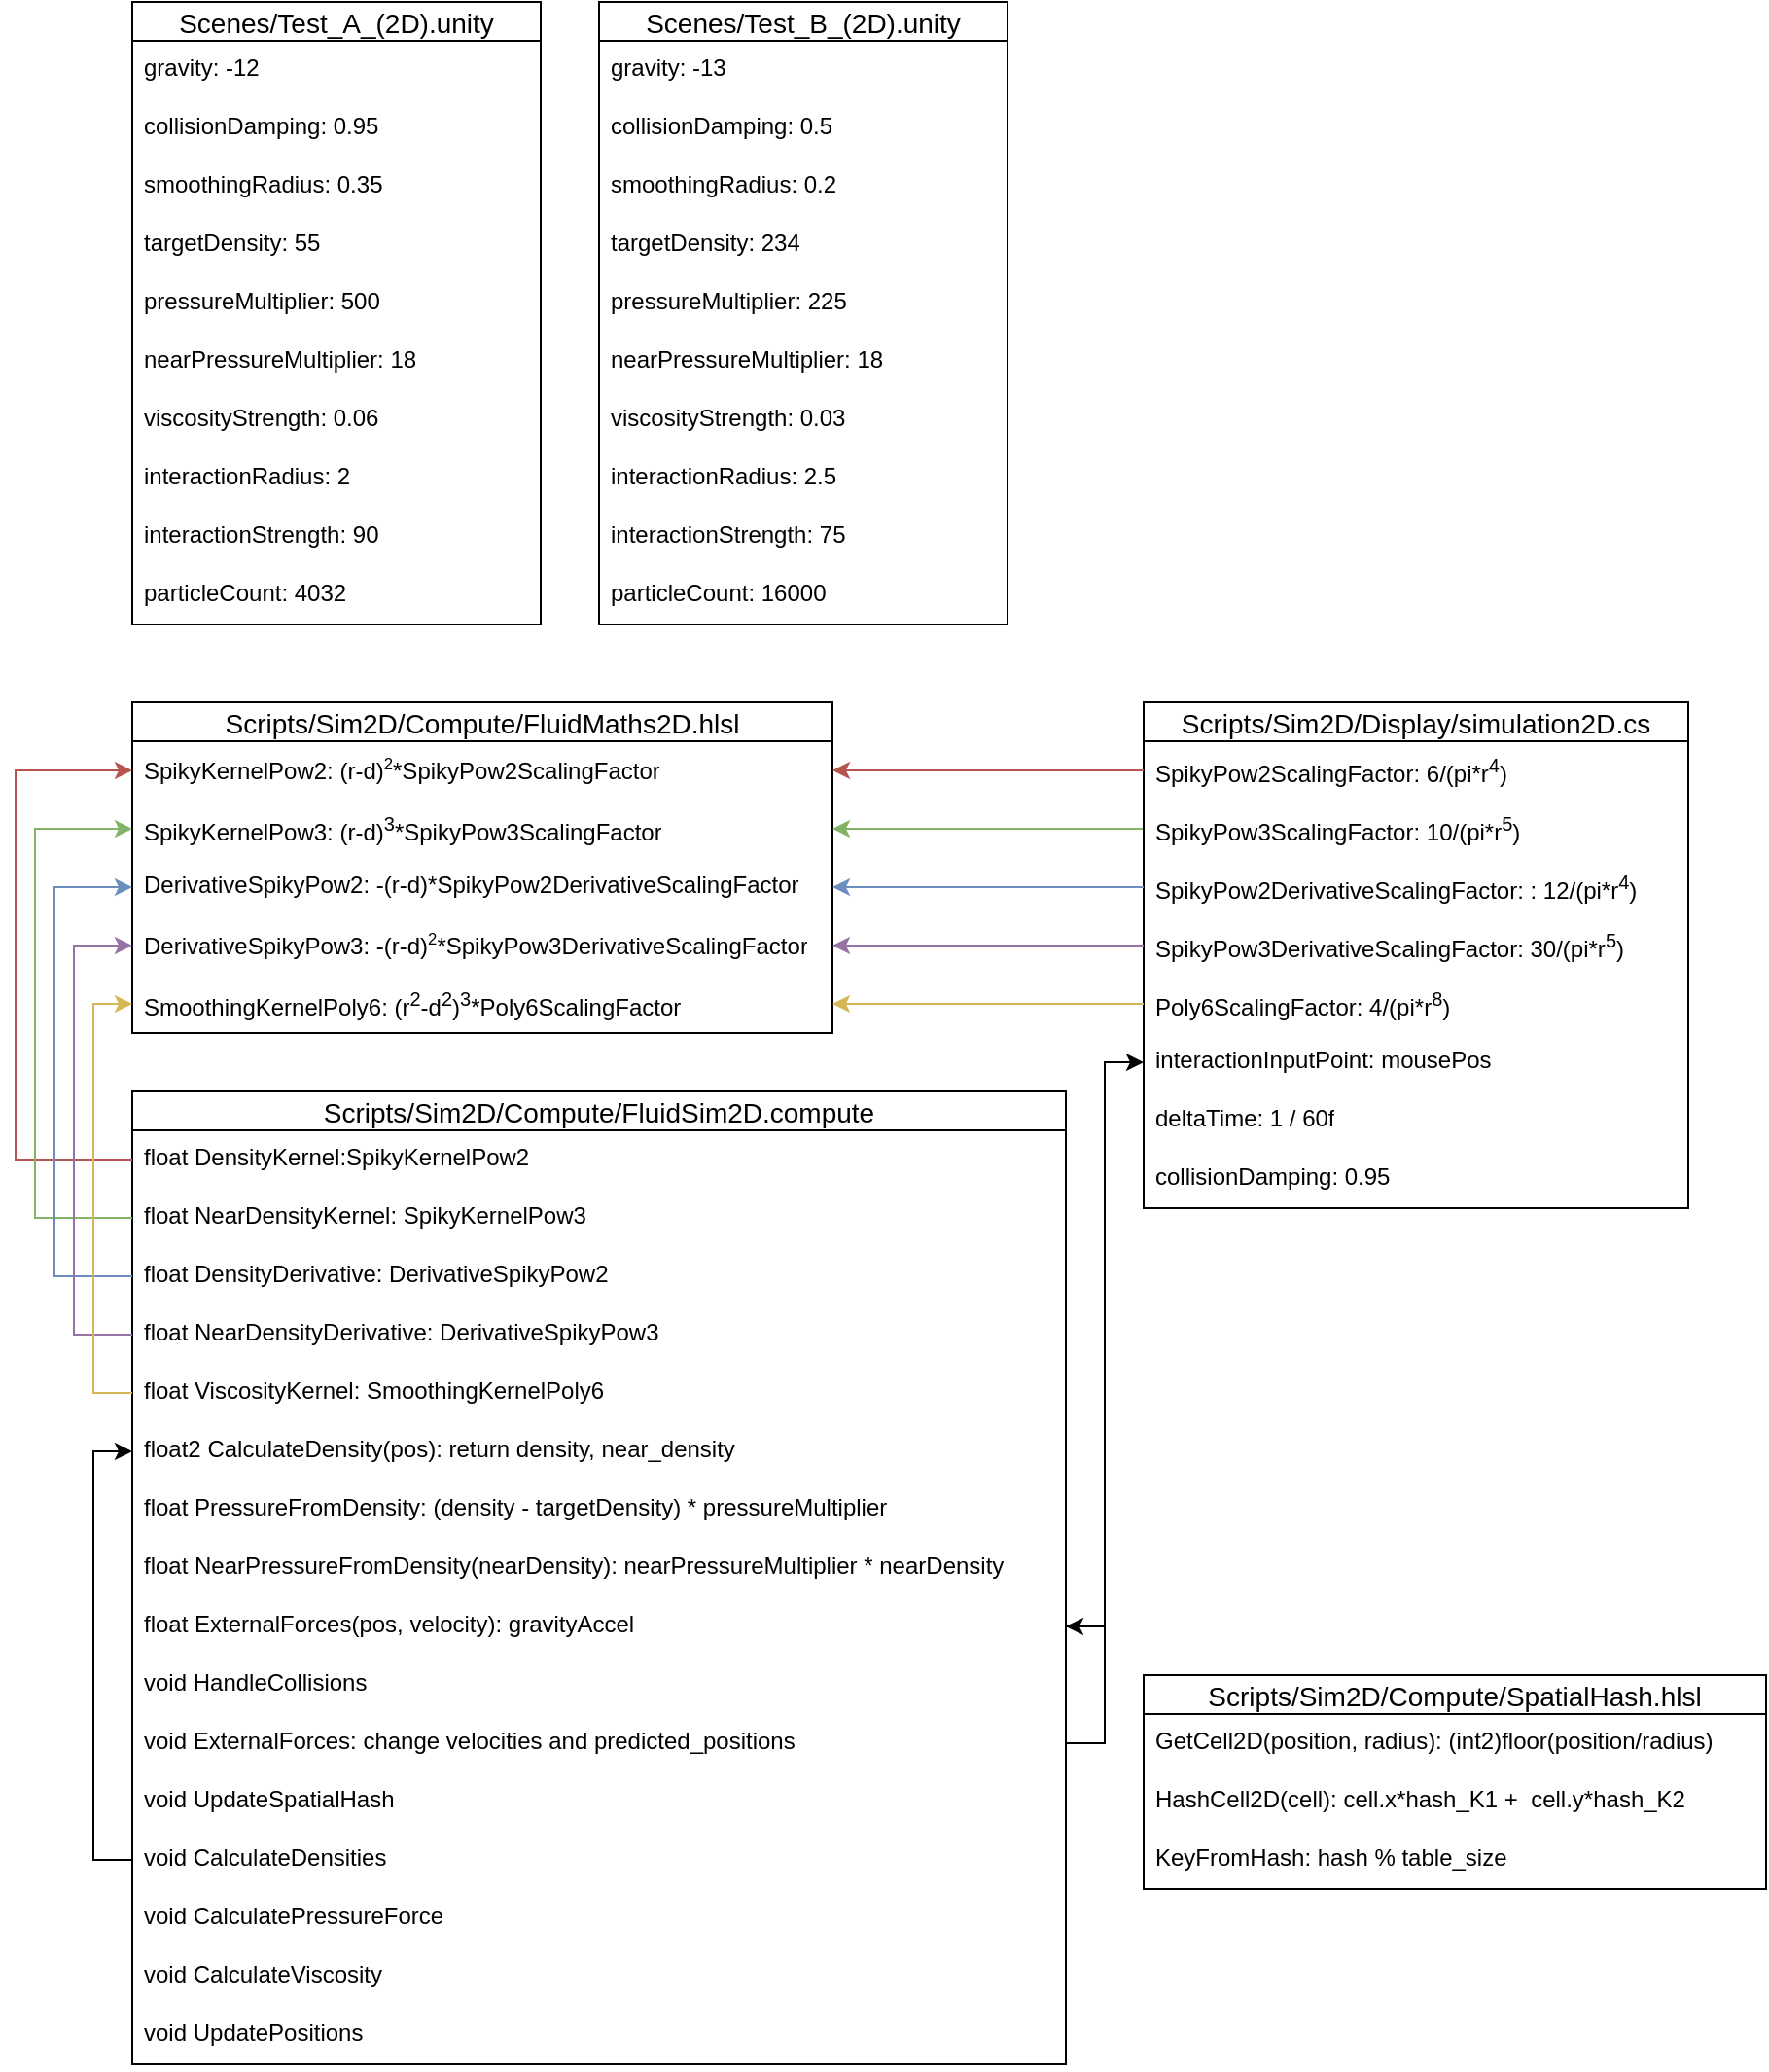<mxfile version="24.4.0" type="github">
  <diagram name="Seite-1" id="v6ZPsdcwCDBlFDGAQIbR">
    <mxGraphModel dx="989" dy="580" grid="1" gridSize="10" guides="1" tooltips="1" connect="1" arrows="1" fold="1" page="1" pageScale="1" pageWidth="2339" pageHeight="3300" math="0" shadow="0">
      <root>
        <mxCell id="0" />
        <mxCell id="1" parent="0" />
        <mxCell id="cowYSEw6Y3cWSE5Tdi7J-1" value="Scenes/Test_A_(2D).unity" style="swimlane;fontStyle=0;childLayout=stackLayout;horizontal=1;startSize=20;horizontalStack=0;resizeParent=1;resizeParentMax=0;resizeLast=0;collapsible=1;marginBottom=0;align=center;fontSize=14;" parent="1" vertex="1">
          <mxGeometry x="80" y="40" width="210" height="320" as="geometry" />
        </mxCell>
        <mxCell id="cowYSEw6Y3cWSE5Tdi7J-3" value="gravity: -12" style="text;strokeColor=none;fillColor=none;spacingLeft=4;spacingRight=4;overflow=hidden;rotatable=0;points=[[0,0.5],[1,0.5]];portConstraint=eastwest;fontSize=12;whiteSpace=wrap;html=1;" parent="cowYSEw6Y3cWSE5Tdi7J-1" vertex="1">
          <mxGeometry y="20" width="210" height="30" as="geometry" />
        </mxCell>
        <mxCell id="cowYSEw6Y3cWSE5Tdi7J-4" value="collisionDamping: 0.95" style="text;strokeColor=none;fillColor=none;spacingLeft=4;spacingRight=4;overflow=hidden;rotatable=0;points=[[0,0.5],[1,0.5]];portConstraint=eastwest;fontSize=12;whiteSpace=wrap;html=1;" parent="cowYSEw6Y3cWSE5Tdi7J-1" vertex="1">
          <mxGeometry y="50" width="210" height="30" as="geometry" />
        </mxCell>
        <mxCell id="cowYSEw6Y3cWSE5Tdi7J-5" value="smoothingRadius: 0.35" style="text;strokeColor=none;fillColor=none;spacingLeft=4;spacingRight=4;overflow=hidden;rotatable=0;points=[[0,0.5],[1,0.5]];portConstraint=eastwest;fontSize=12;whiteSpace=wrap;html=1;" parent="cowYSEw6Y3cWSE5Tdi7J-1" vertex="1">
          <mxGeometry y="80" width="210" height="30" as="geometry" />
        </mxCell>
        <mxCell id="cowYSEw6Y3cWSE5Tdi7J-6" value="targetDensity: 55" style="text;strokeColor=none;fillColor=none;spacingLeft=4;spacingRight=4;overflow=hidden;rotatable=0;points=[[0,0.5],[1,0.5]];portConstraint=eastwest;fontSize=12;whiteSpace=wrap;html=1;" parent="cowYSEw6Y3cWSE5Tdi7J-1" vertex="1">
          <mxGeometry y="110" width="210" height="30" as="geometry" />
        </mxCell>
        <mxCell id="cowYSEw6Y3cWSE5Tdi7J-7" value="pressureMultiplier: 500" style="text;strokeColor=none;fillColor=none;spacingLeft=4;spacingRight=4;overflow=hidden;rotatable=0;points=[[0,0.5],[1,0.5]];portConstraint=eastwest;fontSize=12;whiteSpace=wrap;html=1;" parent="cowYSEw6Y3cWSE5Tdi7J-1" vertex="1">
          <mxGeometry y="140" width="210" height="30" as="geometry" />
        </mxCell>
        <mxCell id="cowYSEw6Y3cWSE5Tdi7J-8" value="nearPressureMultiplier: 18" style="text;strokeColor=none;fillColor=none;spacingLeft=4;spacingRight=4;overflow=hidden;rotatable=0;points=[[0,0.5],[1,0.5]];portConstraint=eastwest;fontSize=12;whiteSpace=wrap;html=1;" parent="cowYSEw6Y3cWSE5Tdi7J-1" vertex="1">
          <mxGeometry y="170" width="210" height="30" as="geometry" />
        </mxCell>
        <mxCell id="cowYSEw6Y3cWSE5Tdi7J-9" value="viscosityStrength: 0.06" style="text;strokeColor=none;fillColor=none;spacingLeft=4;spacingRight=4;overflow=hidden;rotatable=0;points=[[0,0.5],[1,0.5]];portConstraint=eastwest;fontSize=12;whiteSpace=wrap;html=1;" parent="cowYSEw6Y3cWSE5Tdi7J-1" vertex="1">
          <mxGeometry y="200" width="210" height="30" as="geometry" />
        </mxCell>
        <mxCell id="cowYSEw6Y3cWSE5Tdi7J-10" value="interactionRadius: 2" style="text;strokeColor=none;fillColor=none;spacingLeft=4;spacingRight=4;overflow=hidden;rotatable=0;points=[[0,0.5],[1,0.5]];portConstraint=eastwest;fontSize=12;whiteSpace=wrap;html=1;" parent="cowYSEw6Y3cWSE5Tdi7J-1" vertex="1">
          <mxGeometry y="230" width="210" height="30" as="geometry" />
        </mxCell>
        <mxCell id="cowYSEw6Y3cWSE5Tdi7J-11" value="interactionStrength: 90" style="text;strokeColor=none;fillColor=none;spacingLeft=4;spacingRight=4;overflow=hidden;rotatable=0;points=[[0,0.5],[1,0.5]];portConstraint=eastwest;fontSize=12;whiteSpace=wrap;html=1;" parent="cowYSEw6Y3cWSE5Tdi7J-1" vertex="1">
          <mxGeometry y="260" width="210" height="30" as="geometry" />
        </mxCell>
        <mxCell id="g5756grNRRPCR5pmTg9r-1" value="particleCount: 4032" style="text;strokeColor=none;fillColor=none;spacingLeft=4;spacingRight=4;overflow=hidden;rotatable=0;points=[[0,0.5],[1,0.5]];portConstraint=eastwest;fontSize=12;whiteSpace=wrap;html=1;" vertex="1" parent="cowYSEw6Y3cWSE5Tdi7J-1">
          <mxGeometry y="290" width="210" height="30" as="geometry" />
        </mxCell>
        <mxCell id="cowYSEw6Y3cWSE5Tdi7J-13" value="Scenes/Test_B_(2D).unity" style="swimlane;fontStyle=0;childLayout=stackLayout;horizontal=1;startSize=20;horizontalStack=0;resizeParent=1;resizeParentMax=0;resizeLast=0;collapsible=1;marginBottom=0;align=center;fontSize=14;" parent="1" vertex="1">
          <mxGeometry x="320" y="40" width="210" height="320" as="geometry" />
        </mxCell>
        <mxCell id="cowYSEw6Y3cWSE5Tdi7J-14" value="gravity: -13" style="text;strokeColor=none;fillColor=none;spacingLeft=4;spacingRight=4;overflow=hidden;rotatable=0;points=[[0,0.5],[1,0.5]];portConstraint=eastwest;fontSize=12;whiteSpace=wrap;html=1;" parent="cowYSEw6Y3cWSE5Tdi7J-13" vertex="1">
          <mxGeometry y="20" width="210" height="30" as="geometry" />
        </mxCell>
        <mxCell id="cowYSEw6Y3cWSE5Tdi7J-15" value="collisionDamping: 0.5" style="text;strokeColor=none;fillColor=none;spacingLeft=4;spacingRight=4;overflow=hidden;rotatable=0;points=[[0,0.5],[1,0.5]];portConstraint=eastwest;fontSize=12;whiteSpace=wrap;html=1;" parent="cowYSEw6Y3cWSE5Tdi7J-13" vertex="1">
          <mxGeometry y="50" width="210" height="30" as="geometry" />
        </mxCell>
        <mxCell id="cowYSEw6Y3cWSE5Tdi7J-16" value="smoothingRadius: 0.2" style="text;strokeColor=none;fillColor=none;spacingLeft=4;spacingRight=4;overflow=hidden;rotatable=0;points=[[0,0.5],[1,0.5]];portConstraint=eastwest;fontSize=12;whiteSpace=wrap;html=1;" parent="cowYSEw6Y3cWSE5Tdi7J-13" vertex="1">
          <mxGeometry y="80" width="210" height="30" as="geometry" />
        </mxCell>
        <mxCell id="cowYSEw6Y3cWSE5Tdi7J-17" value="targetDensity: 234" style="text;strokeColor=none;fillColor=none;spacingLeft=4;spacingRight=4;overflow=hidden;rotatable=0;points=[[0,0.5],[1,0.5]];portConstraint=eastwest;fontSize=12;whiteSpace=wrap;html=1;" parent="cowYSEw6Y3cWSE5Tdi7J-13" vertex="1">
          <mxGeometry y="110" width="210" height="30" as="geometry" />
        </mxCell>
        <mxCell id="cowYSEw6Y3cWSE5Tdi7J-18" value="pressureMultiplier: 225" style="text;strokeColor=none;fillColor=none;spacingLeft=4;spacingRight=4;overflow=hidden;rotatable=0;points=[[0,0.5],[1,0.5]];portConstraint=eastwest;fontSize=12;whiteSpace=wrap;html=1;" parent="cowYSEw6Y3cWSE5Tdi7J-13" vertex="1">
          <mxGeometry y="140" width="210" height="30" as="geometry" />
        </mxCell>
        <mxCell id="cowYSEw6Y3cWSE5Tdi7J-19" value="nearPressureMultiplier: 18" style="text;strokeColor=none;fillColor=none;spacingLeft=4;spacingRight=4;overflow=hidden;rotatable=0;points=[[0,0.5],[1,0.5]];portConstraint=eastwest;fontSize=12;whiteSpace=wrap;html=1;" parent="cowYSEw6Y3cWSE5Tdi7J-13" vertex="1">
          <mxGeometry y="170" width="210" height="30" as="geometry" />
        </mxCell>
        <mxCell id="cowYSEw6Y3cWSE5Tdi7J-20" value="viscosityStrength: 0.03" style="text;strokeColor=none;fillColor=none;spacingLeft=4;spacingRight=4;overflow=hidden;rotatable=0;points=[[0,0.5],[1,0.5]];portConstraint=eastwest;fontSize=12;whiteSpace=wrap;html=1;" parent="cowYSEw6Y3cWSE5Tdi7J-13" vertex="1">
          <mxGeometry y="200" width="210" height="30" as="geometry" />
        </mxCell>
        <mxCell id="cowYSEw6Y3cWSE5Tdi7J-21" value="interactionRadius: 2.5" style="text;strokeColor=none;fillColor=none;spacingLeft=4;spacingRight=4;overflow=hidden;rotatable=0;points=[[0,0.5],[1,0.5]];portConstraint=eastwest;fontSize=12;whiteSpace=wrap;html=1;" parent="cowYSEw6Y3cWSE5Tdi7J-13" vertex="1">
          <mxGeometry y="230" width="210" height="30" as="geometry" />
        </mxCell>
        <mxCell id="cowYSEw6Y3cWSE5Tdi7J-22" value="interactionStrength: 75" style="text;strokeColor=none;fillColor=none;spacingLeft=4;spacingRight=4;overflow=hidden;rotatable=0;points=[[0,0.5],[1,0.5]];portConstraint=eastwest;fontSize=12;whiteSpace=wrap;html=1;" parent="cowYSEw6Y3cWSE5Tdi7J-13" vertex="1">
          <mxGeometry y="260" width="210" height="30" as="geometry" />
        </mxCell>
        <mxCell id="g5756grNRRPCR5pmTg9r-2" value="particleCount: 16000" style="text;strokeColor=none;fillColor=none;spacingLeft=4;spacingRight=4;overflow=hidden;rotatable=0;points=[[0,0.5],[1,0.5]];portConstraint=eastwest;fontSize=12;whiteSpace=wrap;html=1;" vertex="1" parent="cowYSEw6Y3cWSE5Tdi7J-13">
          <mxGeometry y="290" width="210" height="30" as="geometry" />
        </mxCell>
        <mxCell id="cowYSEw6Y3cWSE5Tdi7J-23" value="Scripts/Sim2D/Compute/FluidMaths2D.hlsl" style="swimlane;fontStyle=0;childLayout=stackLayout;horizontal=1;startSize=20;horizontalStack=0;resizeParent=1;resizeParentMax=0;resizeLast=0;collapsible=1;marginBottom=0;align=center;fontSize=14;" parent="1" vertex="1">
          <mxGeometry x="80" y="400" width="360" height="170" as="geometry" />
        </mxCell>
        <mxCell id="cowYSEw6Y3cWSE5Tdi7J-26" value="SpikyKernelPow2: (r-d)&lt;span style=&quot;font-size: 10px;&quot;&gt;&lt;sup&gt;2&lt;/sup&gt;&lt;/span&gt;*SpikyPow2ScalingFactor" style="text;strokeColor=none;fillColor=none;spacingLeft=4;spacingRight=4;overflow=hidden;rotatable=0;points=[[0,0.5],[1,0.5]];portConstraint=eastwest;fontSize=12;whiteSpace=wrap;html=1;" parent="cowYSEw6Y3cWSE5Tdi7J-23" vertex="1">
          <mxGeometry y="20" width="360" height="30" as="geometry" />
        </mxCell>
        <mxCell id="cowYSEw6Y3cWSE5Tdi7J-25" value="SpikyKernelPow3: (r-d)&lt;sup&gt;3&lt;/sup&gt;*SpikyPow3ScalingFactor" style="text;strokeColor=none;fillColor=none;spacingLeft=4;spacingRight=4;overflow=hidden;rotatable=0;points=[[0,0.5],[1,0.5]];portConstraint=eastwest;fontSize=12;whiteSpace=wrap;html=1;" parent="cowYSEw6Y3cWSE5Tdi7J-23" vertex="1">
          <mxGeometry y="50" width="360" height="30" as="geometry" />
        </mxCell>
        <mxCell id="cowYSEw6Y3cWSE5Tdi7J-28" value="DerivativeSpikyPow2: -(r-d)*SpikyPow2DerivativeScalingFactor" style="text;strokeColor=none;fillColor=none;spacingLeft=4;spacingRight=4;overflow=hidden;rotatable=0;points=[[0,0.5],[1,0.5]];portConstraint=eastwest;fontSize=12;whiteSpace=wrap;html=1;" parent="cowYSEw6Y3cWSE5Tdi7J-23" vertex="1">
          <mxGeometry y="80" width="360" height="30" as="geometry" />
        </mxCell>
        <mxCell id="cowYSEw6Y3cWSE5Tdi7J-27" value="DerivativeSpikyPow3: -(r-d)&lt;span style=&quot;font-size: 10px;&quot;&gt;&lt;sup&gt;2&lt;/sup&gt;&lt;/span&gt;*SpikyPow3DerivativeScalingFactor" style="text;strokeColor=none;fillColor=none;spacingLeft=4;spacingRight=4;overflow=hidden;rotatable=0;points=[[0,0.5],[1,0.5]];portConstraint=eastwest;fontSize=12;whiteSpace=wrap;html=1;" parent="cowYSEw6Y3cWSE5Tdi7J-23" vertex="1">
          <mxGeometry y="110" width="360" height="30" as="geometry" />
        </mxCell>
        <mxCell id="cowYSEw6Y3cWSE5Tdi7J-24" value="SmoothingKernelPoly6: (r&lt;sup&gt;2&lt;/sup&gt;-d&lt;sup&gt;2&lt;/sup&gt;)&lt;sup&gt;3&lt;/sup&gt;*Poly6ScalingFactor" style="text;strokeColor=none;fillColor=none;spacingLeft=4;spacingRight=4;overflow=hidden;rotatable=0;points=[[0,0.5],[1,0.5]];portConstraint=eastwest;fontSize=12;whiteSpace=wrap;html=1;" parent="cowYSEw6Y3cWSE5Tdi7J-23" vertex="1">
          <mxGeometry y="140" width="360" height="30" as="geometry" />
        </mxCell>
        <mxCell id="cowYSEw6Y3cWSE5Tdi7J-76" style="edgeStyle=orthogonalEdgeStyle;rounded=0;orthogonalLoop=1;jettySize=auto;html=1;exitX=0;exitY=0.25;exitDx=0;exitDy=0;entryX=1;entryY=0.5;entryDx=0;entryDy=0;fillColor=#d5e8d4;strokeColor=#82b366;" parent="1" source="cowYSEw6Y3cWSE5Tdi7J-33" target="cowYSEw6Y3cWSE5Tdi7J-25" edge="1">
          <mxGeometry relative="1" as="geometry" />
        </mxCell>
        <mxCell id="cowYSEw6Y3cWSE5Tdi7J-33" value="Scripts/Sim2D/Display/simulation2D.cs" style="swimlane;fontStyle=0;childLayout=stackLayout;horizontal=1;startSize=20;horizontalStack=0;resizeParent=1;resizeParentMax=0;resizeLast=0;collapsible=1;marginBottom=0;align=center;fontSize=14;" parent="1" vertex="1">
          <mxGeometry x="600" y="400" width="280" height="260" as="geometry" />
        </mxCell>
        <mxCell id="cowYSEw6Y3cWSE5Tdi7J-68" value="SpikyPow2ScalingFactor: 6/(pi*r&lt;sup&gt;4&lt;/sup&gt;)" style="text;strokeColor=none;fillColor=none;spacingLeft=4;spacingRight=4;overflow=hidden;rotatable=0;points=[[0,0.5],[1,0.5]];portConstraint=eastwest;fontSize=12;whiteSpace=wrap;html=1;" parent="cowYSEw6Y3cWSE5Tdi7J-33" vertex="1">
          <mxGeometry y="20" width="280" height="30" as="geometry" />
        </mxCell>
        <mxCell id="cowYSEw6Y3cWSE5Tdi7J-42" value="SpikyPow3ScalingFactor: 10/(pi*r&lt;sup&gt;5&lt;/sup&gt;)" style="text;strokeColor=none;fillColor=none;spacingLeft=4;spacingRight=4;overflow=hidden;rotatable=0;points=[[0,0.5],[1,0.5]];portConstraint=eastwest;fontSize=12;whiteSpace=wrap;html=1;" parent="cowYSEw6Y3cWSE5Tdi7J-33" vertex="1">
          <mxGeometry y="50" width="280" height="30" as="geometry" />
        </mxCell>
        <mxCell id="cowYSEw6Y3cWSE5Tdi7J-70" value="SpikyPow2DerivativeScalingFactor: : 12/(pi*r&lt;sup&gt;4&lt;/sup&gt;)" style="text;strokeColor=none;fillColor=none;spacingLeft=4;spacingRight=4;overflow=hidden;rotatable=0;points=[[0,0.5],[1,0.5]];portConstraint=eastwest;fontSize=12;whiteSpace=wrap;html=1;" parent="cowYSEw6Y3cWSE5Tdi7J-33" vertex="1">
          <mxGeometry y="80" width="280" height="30" as="geometry" />
        </mxCell>
        <mxCell id="cowYSEw6Y3cWSE5Tdi7J-69" value="SpikyPow3DerivativeScalingFactor: 30/(pi*r&lt;sup&gt;5&lt;/sup&gt;)" style="text;strokeColor=none;fillColor=none;spacingLeft=4;spacingRight=4;overflow=hidden;rotatable=0;points=[[0,0.5],[1,0.5]];portConstraint=eastwest;fontSize=12;whiteSpace=wrap;html=1;" parent="cowYSEw6Y3cWSE5Tdi7J-33" vertex="1">
          <mxGeometry y="110" width="280" height="30" as="geometry" />
        </mxCell>
        <mxCell id="cowYSEw6Y3cWSE5Tdi7J-41" value="Poly6ScalingFactor: 4/(pi*r&lt;sup&gt;8&lt;/sup&gt;)" style="text;strokeColor=none;fillColor=none;spacingLeft=4;spacingRight=4;overflow=hidden;rotatable=0;points=[[0,0.5],[1,0.5]];portConstraint=eastwest;fontSize=12;whiteSpace=wrap;html=1;" parent="cowYSEw6Y3cWSE5Tdi7J-33" vertex="1">
          <mxGeometry y="140" width="280" height="30" as="geometry" />
        </mxCell>
        <mxCell id="cowYSEw6Y3cWSE5Tdi7J-71" value="interactionInputPoint: mousePos" style="text;strokeColor=none;fillColor=none;spacingLeft=4;spacingRight=4;overflow=hidden;rotatable=0;points=[[0,0.5],[1,0.5]];portConstraint=eastwest;fontSize=12;whiteSpace=wrap;html=1;" parent="cowYSEw6Y3cWSE5Tdi7J-33" vertex="1">
          <mxGeometry y="170" width="280" height="30" as="geometry" />
        </mxCell>
        <mxCell id="cowYSEw6Y3cWSE5Tdi7J-36" value="deltaTime: 1 / 60f" style="text;strokeColor=none;fillColor=none;spacingLeft=4;spacingRight=4;overflow=hidden;rotatable=0;points=[[0,0.5],[1,0.5]];portConstraint=eastwest;fontSize=12;whiteSpace=wrap;html=1;" parent="cowYSEw6Y3cWSE5Tdi7J-33" vertex="1">
          <mxGeometry y="200" width="280" height="30" as="geometry" />
        </mxCell>
        <mxCell id="cowYSEw6Y3cWSE5Tdi7J-35" value="collisionDamping: 0.95" style="text;strokeColor=none;fillColor=none;spacingLeft=4;spacingRight=4;overflow=hidden;rotatable=0;points=[[0,0.5],[1,0.5]];portConstraint=eastwest;fontSize=12;whiteSpace=wrap;html=1;" parent="cowYSEw6Y3cWSE5Tdi7J-33" vertex="1">
          <mxGeometry y="230" width="280" height="30" as="geometry" />
        </mxCell>
        <mxCell id="cowYSEw6Y3cWSE5Tdi7J-43" value="Scripts/Sim2D/Compute/FluidSim2D.compute" style="swimlane;fontStyle=0;childLayout=stackLayout;horizontal=1;startSize=20;horizontalStack=0;resizeParent=1;resizeParentMax=0;resizeLast=0;collapsible=1;marginBottom=0;align=center;fontSize=14;" parent="1" vertex="1">
          <mxGeometry x="80" y="600" width="480" height="500" as="geometry" />
        </mxCell>
        <mxCell id="cowYSEw6Y3cWSE5Tdi7J-46" value="float&amp;nbsp;DensityKernel:SpikyKernelPow2" style="text;strokeColor=none;fillColor=none;spacingLeft=4;spacingRight=4;overflow=hidden;rotatable=0;points=[[0,0.5],[1,0.5]];portConstraint=eastwest;fontSize=12;whiteSpace=wrap;html=1;" parent="cowYSEw6Y3cWSE5Tdi7J-43" vertex="1">
          <mxGeometry y="20" width="480" height="30" as="geometry" />
        </mxCell>
        <mxCell id="cowYSEw6Y3cWSE5Tdi7J-45" value="float&amp;nbsp;NearDensityKernel: SpikyKernelPow3" style="text;strokeColor=none;fillColor=none;spacingLeft=4;spacingRight=4;overflow=hidden;rotatable=0;points=[[0,0.5],[1,0.5]];portConstraint=eastwest;fontSize=12;whiteSpace=wrap;html=1;" parent="cowYSEw6Y3cWSE5Tdi7J-43" vertex="1">
          <mxGeometry y="50" width="480" height="30" as="geometry" />
        </mxCell>
        <mxCell id="cowYSEw6Y3cWSE5Tdi7J-48" value="float DensityDerivative:&amp;nbsp;DerivativeSpikyPow2" style="text;strokeColor=none;fillColor=none;spacingLeft=4;spacingRight=4;overflow=hidden;rotatable=0;points=[[0,0.5],[1,0.5]];portConstraint=eastwest;fontSize=12;whiteSpace=wrap;html=1;" parent="cowYSEw6Y3cWSE5Tdi7J-43" vertex="1">
          <mxGeometry y="80" width="480" height="30" as="geometry" />
        </mxCell>
        <mxCell id="cowYSEw6Y3cWSE5Tdi7J-47" value="float&amp;nbsp;NearDensityDerivative: DerivativeSpikyPow3" style="text;strokeColor=none;fillColor=none;spacingLeft=4;spacingRight=4;overflow=hidden;rotatable=0;points=[[0,0.5],[1,0.5]];portConstraint=eastwest;fontSize=12;whiteSpace=wrap;html=1;" parent="cowYSEw6Y3cWSE5Tdi7J-43" vertex="1">
          <mxGeometry y="110" width="480" height="30" as="geometry" />
        </mxCell>
        <mxCell id="cowYSEw6Y3cWSE5Tdi7J-44" value="float&amp;nbsp;ViscosityKernel: SmoothingKernelPoly6" style="text;strokeColor=none;fillColor=none;spacingLeft=4;spacingRight=4;overflow=hidden;rotatable=0;points=[[0,0.5],[1,0.5]];portConstraint=eastwest;fontSize=12;whiteSpace=wrap;html=1;" parent="cowYSEw6Y3cWSE5Tdi7J-43" vertex="1">
          <mxGeometry y="140" width="480" height="30" as="geometry" />
        </mxCell>
        <mxCell id="cowYSEw6Y3cWSE5Tdi7J-49" value="float2 CalculateDensity(pos): return density, near_density" style="text;strokeColor=none;fillColor=none;spacingLeft=4;spacingRight=4;overflow=hidden;rotatable=0;points=[[0,0.5],[1,0.5]];portConstraint=eastwest;fontSize=12;whiteSpace=wrap;html=1;" parent="cowYSEw6Y3cWSE5Tdi7J-43" vertex="1">
          <mxGeometry y="170" width="480" height="30" as="geometry" />
        </mxCell>
        <mxCell id="cowYSEw6Y3cWSE5Tdi7J-50" value="float PressureFromDensity: (density - targetDensity) * pressureMultiplier" style="text;strokeColor=none;fillColor=none;spacingLeft=4;spacingRight=4;overflow=hidden;rotatable=0;points=[[0,0.5],[1,0.5]];portConstraint=eastwest;fontSize=12;whiteSpace=wrap;html=1;" parent="cowYSEw6Y3cWSE5Tdi7J-43" vertex="1">
          <mxGeometry y="200" width="480" height="30" as="geometry" />
        </mxCell>
        <mxCell id="cowYSEw6Y3cWSE5Tdi7J-51" value="float NearPressureFromDensity(nearDensity):&amp;nbsp;nearPressureMultiplier * nearDensity" style="text;strokeColor=none;fillColor=none;spacingLeft=4;spacingRight=4;overflow=hidden;rotatable=0;points=[[0,0.5],[1,0.5]];portConstraint=eastwest;fontSize=12;whiteSpace=wrap;html=1;" parent="cowYSEw6Y3cWSE5Tdi7J-43" vertex="1">
          <mxGeometry y="230" width="480" height="30" as="geometry" />
        </mxCell>
        <mxCell id="cowYSEw6Y3cWSE5Tdi7J-52" value="float ExternalForces(pos, velocity):&amp;nbsp;gravityAccel" style="text;strokeColor=none;fillColor=none;spacingLeft=4;spacingRight=4;overflow=hidden;rotatable=0;points=[[0,0.5],[1,0.5]];portConstraint=eastwest;fontSize=12;whiteSpace=wrap;html=1;" parent="cowYSEw6Y3cWSE5Tdi7J-43" vertex="1">
          <mxGeometry y="260" width="480" height="30" as="geometry" />
        </mxCell>
        <mxCell id="cowYSEw6Y3cWSE5Tdi7J-53" value="void HandleCollisions" style="text;strokeColor=none;fillColor=none;spacingLeft=4;spacingRight=4;overflow=hidden;rotatable=0;points=[[0,0.5],[1,0.5]];portConstraint=eastwest;fontSize=12;whiteSpace=wrap;html=1;" parent="cowYSEw6Y3cWSE5Tdi7J-43" vertex="1">
          <mxGeometry y="290" width="480" height="30" as="geometry" />
        </mxCell>
        <mxCell id="cowYSEw6Y3cWSE5Tdi7J-58" style="edgeStyle=orthogonalEdgeStyle;rounded=0;orthogonalLoop=1;jettySize=auto;html=1;" parent="cowYSEw6Y3cWSE5Tdi7J-43" source="cowYSEw6Y3cWSE5Tdi7J-54" target="cowYSEw6Y3cWSE5Tdi7J-52" edge="1">
          <mxGeometry relative="1" as="geometry">
            <Array as="points">
              <mxPoint x="500" y="335" />
              <mxPoint x="500" y="275" />
            </Array>
          </mxGeometry>
        </mxCell>
        <mxCell id="cowYSEw6Y3cWSE5Tdi7J-54" value="void ExternalForces: change velocities and predicted_positions" style="text;strokeColor=none;fillColor=none;spacingLeft=4;spacingRight=4;overflow=hidden;rotatable=0;points=[[0,0.5],[1,0.5]];portConstraint=eastwest;fontSize=12;whiteSpace=wrap;html=1;" parent="cowYSEw6Y3cWSE5Tdi7J-43" vertex="1">
          <mxGeometry y="320" width="480" height="30" as="geometry" />
        </mxCell>
        <mxCell id="cowYSEw6Y3cWSE5Tdi7J-55" value="void UpdateSpatialHash" style="text;strokeColor=none;fillColor=none;spacingLeft=4;spacingRight=4;overflow=hidden;rotatable=0;points=[[0,0.5],[1,0.5]];portConstraint=eastwest;fontSize=12;whiteSpace=wrap;html=1;" parent="cowYSEw6Y3cWSE5Tdi7J-43" vertex="1">
          <mxGeometry y="350" width="480" height="30" as="geometry" />
        </mxCell>
        <mxCell id="cowYSEw6Y3cWSE5Tdi7J-59" style="edgeStyle=orthogonalEdgeStyle;rounded=0;orthogonalLoop=1;jettySize=auto;html=1;exitX=0;exitY=0.5;exitDx=0;exitDy=0;entryX=0;entryY=0.5;entryDx=0;entryDy=0;" parent="cowYSEw6Y3cWSE5Tdi7J-43" source="cowYSEw6Y3cWSE5Tdi7J-56" target="cowYSEw6Y3cWSE5Tdi7J-49" edge="1">
          <mxGeometry relative="1" as="geometry" />
        </mxCell>
        <mxCell id="cowYSEw6Y3cWSE5Tdi7J-56" value="void CalculateDensities" style="text;strokeColor=none;fillColor=none;spacingLeft=4;spacingRight=4;overflow=hidden;rotatable=0;points=[[0,0.5],[1,0.5]];portConstraint=eastwest;fontSize=12;whiteSpace=wrap;html=1;" parent="cowYSEw6Y3cWSE5Tdi7J-43" vertex="1">
          <mxGeometry y="380" width="480" height="30" as="geometry" />
        </mxCell>
        <mxCell id="cowYSEw6Y3cWSE5Tdi7J-57" value="void CalculatePressureForce" style="text;strokeColor=none;fillColor=none;spacingLeft=4;spacingRight=4;overflow=hidden;rotatable=0;points=[[0,0.5],[1,0.5]];portConstraint=eastwest;fontSize=12;whiteSpace=wrap;html=1;" parent="cowYSEw6Y3cWSE5Tdi7J-43" vertex="1">
          <mxGeometry y="410" width="480" height="30" as="geometry" />
        </mxCell>
        <mxCell id="cowYSEw6Y3cWSE5Tdi7J-60" value="void CalculateViscosity" style="text;strokeColor=none;fillColor=none;spacingLeft=4;spacingRight=4;overflow=hidden;rotatable=0;points=[[0,0.5],[1,0.5]];portConstraint=eastwest;fontSize=12;whiteSpace=wrap;html=1;" parent="cowYSEw6Y3cWSE5Tdi7J-43" vertex="1">
          <mxGeometry y="440" width="480" height="30" as="geometry" />
        </mxCell>
        <mxCell id="cowYSEw6Y3cWSE5Tdi7J-61" value="void UpdatePositions" style="text;strokeColor=none;fillColor=none;spacingLeft=4;spacingRight=4;overflow=hidden;rotatable=0;points=[[0,0.5],[1,0.5]];portConstraint=eastwest;fontSize=12;whiteSpace=wrap;html=1;" parent="cowYSEw6Y3cWSE5Tdi7J-43" vertex="1">
          <mxGeometry y="470" width="480" height="30" as="geometry" />
        </mxCell>
        <mxCell id="cowYSEw6Y3cWSE5Tdi7J-62" value="Scripts/Sim2D/Compute/SpatialHash.hlsl" style="swimlane;fontStyle=0;childLayout=stackLayout;horizontal=1;startSize=20;horizontalStack=0;resizeParent=1;resizeParentMax=0;resizeLast=0;collapsible=1;marginBottom=0;align=center;fontSize=14;" parent="1" vertex="1">
          <mxGeometry x="600" y="900" width="320" height="110" as="geometry" />
        </mxCell>
        <mxCell id="cowYSEw6Y3cWSE5Tdi7J-63" value="GetCell2D(position, radius): (int2)floor(position/radius)" style="text;strokeColor=none;fillColor=none;spacingLeft=4;spacingRight=4;overflow=hidden;rotatable=0;points=[[0,0.5],[1,0.5]];portConstraint=eastwest;fontSize=12;whiteSpace=wrap;html=1;" parent="cowYSEw6Y3cWSE5Tdi7J-62" vertex="1">
          <mxGeometry y="20" width="320" height="30" as="geometry" />
        </mxCell>
        <mxCell id="cowYSEw6Y3cWSE5Tdi7J-64" value="HashCell2D(cell): cell.x*hash_K1 +&amp;nbsp; cell.y*hash_K2" style="text;strokeColor=none;fillColor=none;spacingLeft=4;spacingRight=4;overflow=hidden;rotatable=0;points=[[0,0.5],[1,0.5]];portConstraint=eastwest;fontSize=12;whiteSpace=wrap;html=1;" parent="cowYSEw6Y3cWSE5Tdi7J-62" vertex="1">
          <mxGeometry y="50" width="320" height="30" as="geometry" />
        </mxCell>
        <mxCell id="cowYSEw6Y3cWSE5Tdi7J-65" value="KeyFromHash: hash % table_size" style="text;strokeColor=none;fillColor=none;spacingLeft=4;spacingRight=4;overflow=hidden;rotatable=0;points=[[0,0.5],[1,0.5]];portConstraint=eastwest;fontSize=12;whiteSpace=wrap;html=1;" parent="cowYSEw6Y3cWSE5Tdi7J-62" vertex="1">
          <mxGeometry y="80" width="320" height="30" as="geometry" />
        </mxCell>
        <mxCell id="cowYSEw6Y3cWSE5Tdi7J-73" style="edgeStyle=orthogonalEdgeStyle;rounded=0;orthogonalLoop=1;jettySize=auto;html=1;exitX=1;exitY=0.5;exitDx=0;exitDy=0;entryX=0;entryY=0.5;entryDx=0;entryDy=0;" parent="1" source="cowYSEw6Y3cWSE5Tdi7J-52" target="cowYSEw6Y3cWSE5Tdi7J-71" edge="1">
          <mxGeometry relative="1" as="geometry" />
        </mxCell>
        <mxCell id="cowYSEw6Y3cWSE5Tdi7J-75" style="edgeStyle=orthogonalEdgeStyle;rounded=0;orthogonalLoop=1;jettySize=auto;html=1;exitX=0;exitY=0.5;exitDx=0;exitDy=0;fillColor=#fff2cc;strokeColor=#d6b656;" parent="1" source="cowYSEw6Y3cWSE5Tdi7J-41" target="cowYSEw6Y3cWSE5Tdi7J-24" edge="1">
          <mxGeometry relative="1" as="geometry" />
        </mxCell>
        <mxCell id="cowYSEw6Y3cWSE5Tdi7J-77" style="edgeStyle=orthogonalEdgeStyle;rounded=0;orthogonalLoop=1;jettySize=auto;html=1;exitX=0;exitY=0.5;exitDx=0;exitDy=0;entryX=1;entryY=0.5;entryDx=0;entryDy=0;fillColor=#f8cecc;strokeColor=#b85450;" parent="1" source="cowYSEw6Y3cWSE5Tdi7J-68" target="cowYSEw6Y3cWSE5Tdi7J-26" edge="1">
          <mxGeometry relative="1" as="geometry" />
        </mxCell>
        <mxCell id="cowYSEw6Y3cWSE5Tdi7J-80" style="edgeStyle=orthogonalEdgeStyle;rounded=0;orthogonalLoop=1;jettySize=auto;html=1;exitX=0;exitY=0.5;exitDx=0;exitDy=0;fillColor=#e1d5e7;strokeColor=#9673a6;" parent="1" source="cowYSEw6Y3cWSE5Tdi7J-69" target="cowYSEw6Y3cWSE5Tdi7J-27" edge="1">
          <mxGeometry relative="1" as="geometry" />
        </mxCell>
        <mxCell id="cowYSEw6Y3cWSE5Tdi7J-82" style="edgeStyle=orthogonalEdgeStyle;rounded=0;orthogonalLoop=1;jettySize=auto;html=1;fillColor=#dae8fc;strokeColor=#6c8ebf;" parent="1" source="cowYSEw6Y3cWSE5Tdi7J-70" target="cowYSEw6Y3cWSE5Tdi7J-28" edge="1">
          <mxGeometry relative="1" as="geometry" />
        </mxCell>
        <mxCell id="cowYSEw6Y3cWSE5Tdi7J-83" style="edgeStyle=orthogonalEdgeStyle;rounded=0;orthogonalLoop=1;jettySize=auto;html=1;exitX=0;exitY=0.5;exitDx=0;exitDy=0;entryX=0;entryY=0.5;entryDx=0;entryDy=0;strokeColor=#b85450;fillColor=#f8cecc;" parent="1" source="cowYSEw6Y3cWSE5Tdi7J-46" target="cowYSEw6Y3cWSE5Tdi7J-26" edge="1">
          <mxGeometry relative="1" as="geometry">
            <Array as="points">
              <mxPoint x="20" y="635" />
              <mxPoint x="20" y="435" />
            </Array>
          </mxGeometry>
        </mxCell>
        <mxCell id="cowYSEw6Y3cWSE5Tdi7J-84" style="edgeStyle=orthogonalEdgeStyle;rounded=0;orthogonalLoop=1;jettySize=auto;html=1;exitX=0;exitY=0.5;exitDx=0;exitDy=0;entryX=0;entryY=0.5;entryDx=0;entryDy=0;fillColor=#d5e8d4;strokeColor=#82b366;" parent="1" source="cowYSEw6Y3cWSE5Tdi7J-45" target="cowYSEw6Y3cWSE5Tdi7J-25" edge="1">
          <mxGeometry relative="1" as="geometry">
            <Array as="points">
              <mxPoint x="30" y="665" />
              <mxPoint x="30" y="465" />
            </Array>
          </mxGeometry>
        </mxCell>
        <mxCell id="cowYSEw6Y3cWSE5Tdi7J-85" style="edgeStyle=orthogonalEdgeStyle;rounded=0;orthogonalLoop=1;jettySize=auto;html=1;exitX=0;exitY=0.5;exitDx=0;exitDy=0;entryX=0;entryY=0.5;entryDx=0;entryDy=0;fillColor=#dae8fc;strokeColor=#6c8ebf;" parent="1" source="cowYSEw6Y3cWSE5Tdi7J-48" target="cowYSEw6Y3cWSE5Tdi7J-28" edge="1">
          <mxGeometry relative="1" as="geometry">
            <Array as="points">
              <mxPoint x="40" y="695" />
              <mxPoint x="40" y="495" />
            </Array>
          </mxGeometry>
        </mxCell>
        <mxCell id="cowYSEw6Y3cWSE5Tdi7J-86" style="edgeStyle=orthogonalEdgeStyle;rounded=0;orthogonalLoop=1;jettySize=auto;html=1;exitX=0;exitY=0.5;exitDx=0;exitDy=0;entryX=0;entryY=0.5;entryDx=0;entryDy=0;fillColor=#e1d5e7;strokeColor=#9673a6;" parent="1" source="cowYSEw6Y3cWSE5Tdi7J-47" target="cowYSEw6Y3cWSE5Tdi7J-27" edge="1">
          <mxGeometry relative="1" as="geometry">
            <Array as="points">
              <mxPoint x="50" y="725" />
              <mxPoint x="50" y="525" />
            </Array>
          </mxGeometry>
        </mxCell>
        <mxCell id="cowYSEw6Y3cWSE5Tdi7J-87" style="edgeStyle=orthogonalEdgeStyle;rounded=0;orthogonalLoop=1;jettySize=auto;html=1;exitX=0;exitY=0.5;exitDx=0;exitDy=0;entryX=0;entryY=0.5;entryDx=0;entryDy=0;fillColor=#fff2cc;strokeColor=#d6b656;" parent="1" source="cowYSEw6Y3cWSE5Tdi7J-44" target="cowYSEw6Y3cWSE5Tdi7J-24" edge="1">
          <mxGeometry relative="1" as="geometry" />
        </mxCell>
      </root>
    </mxGraphModel>
  </diagram>
</mxfile>
